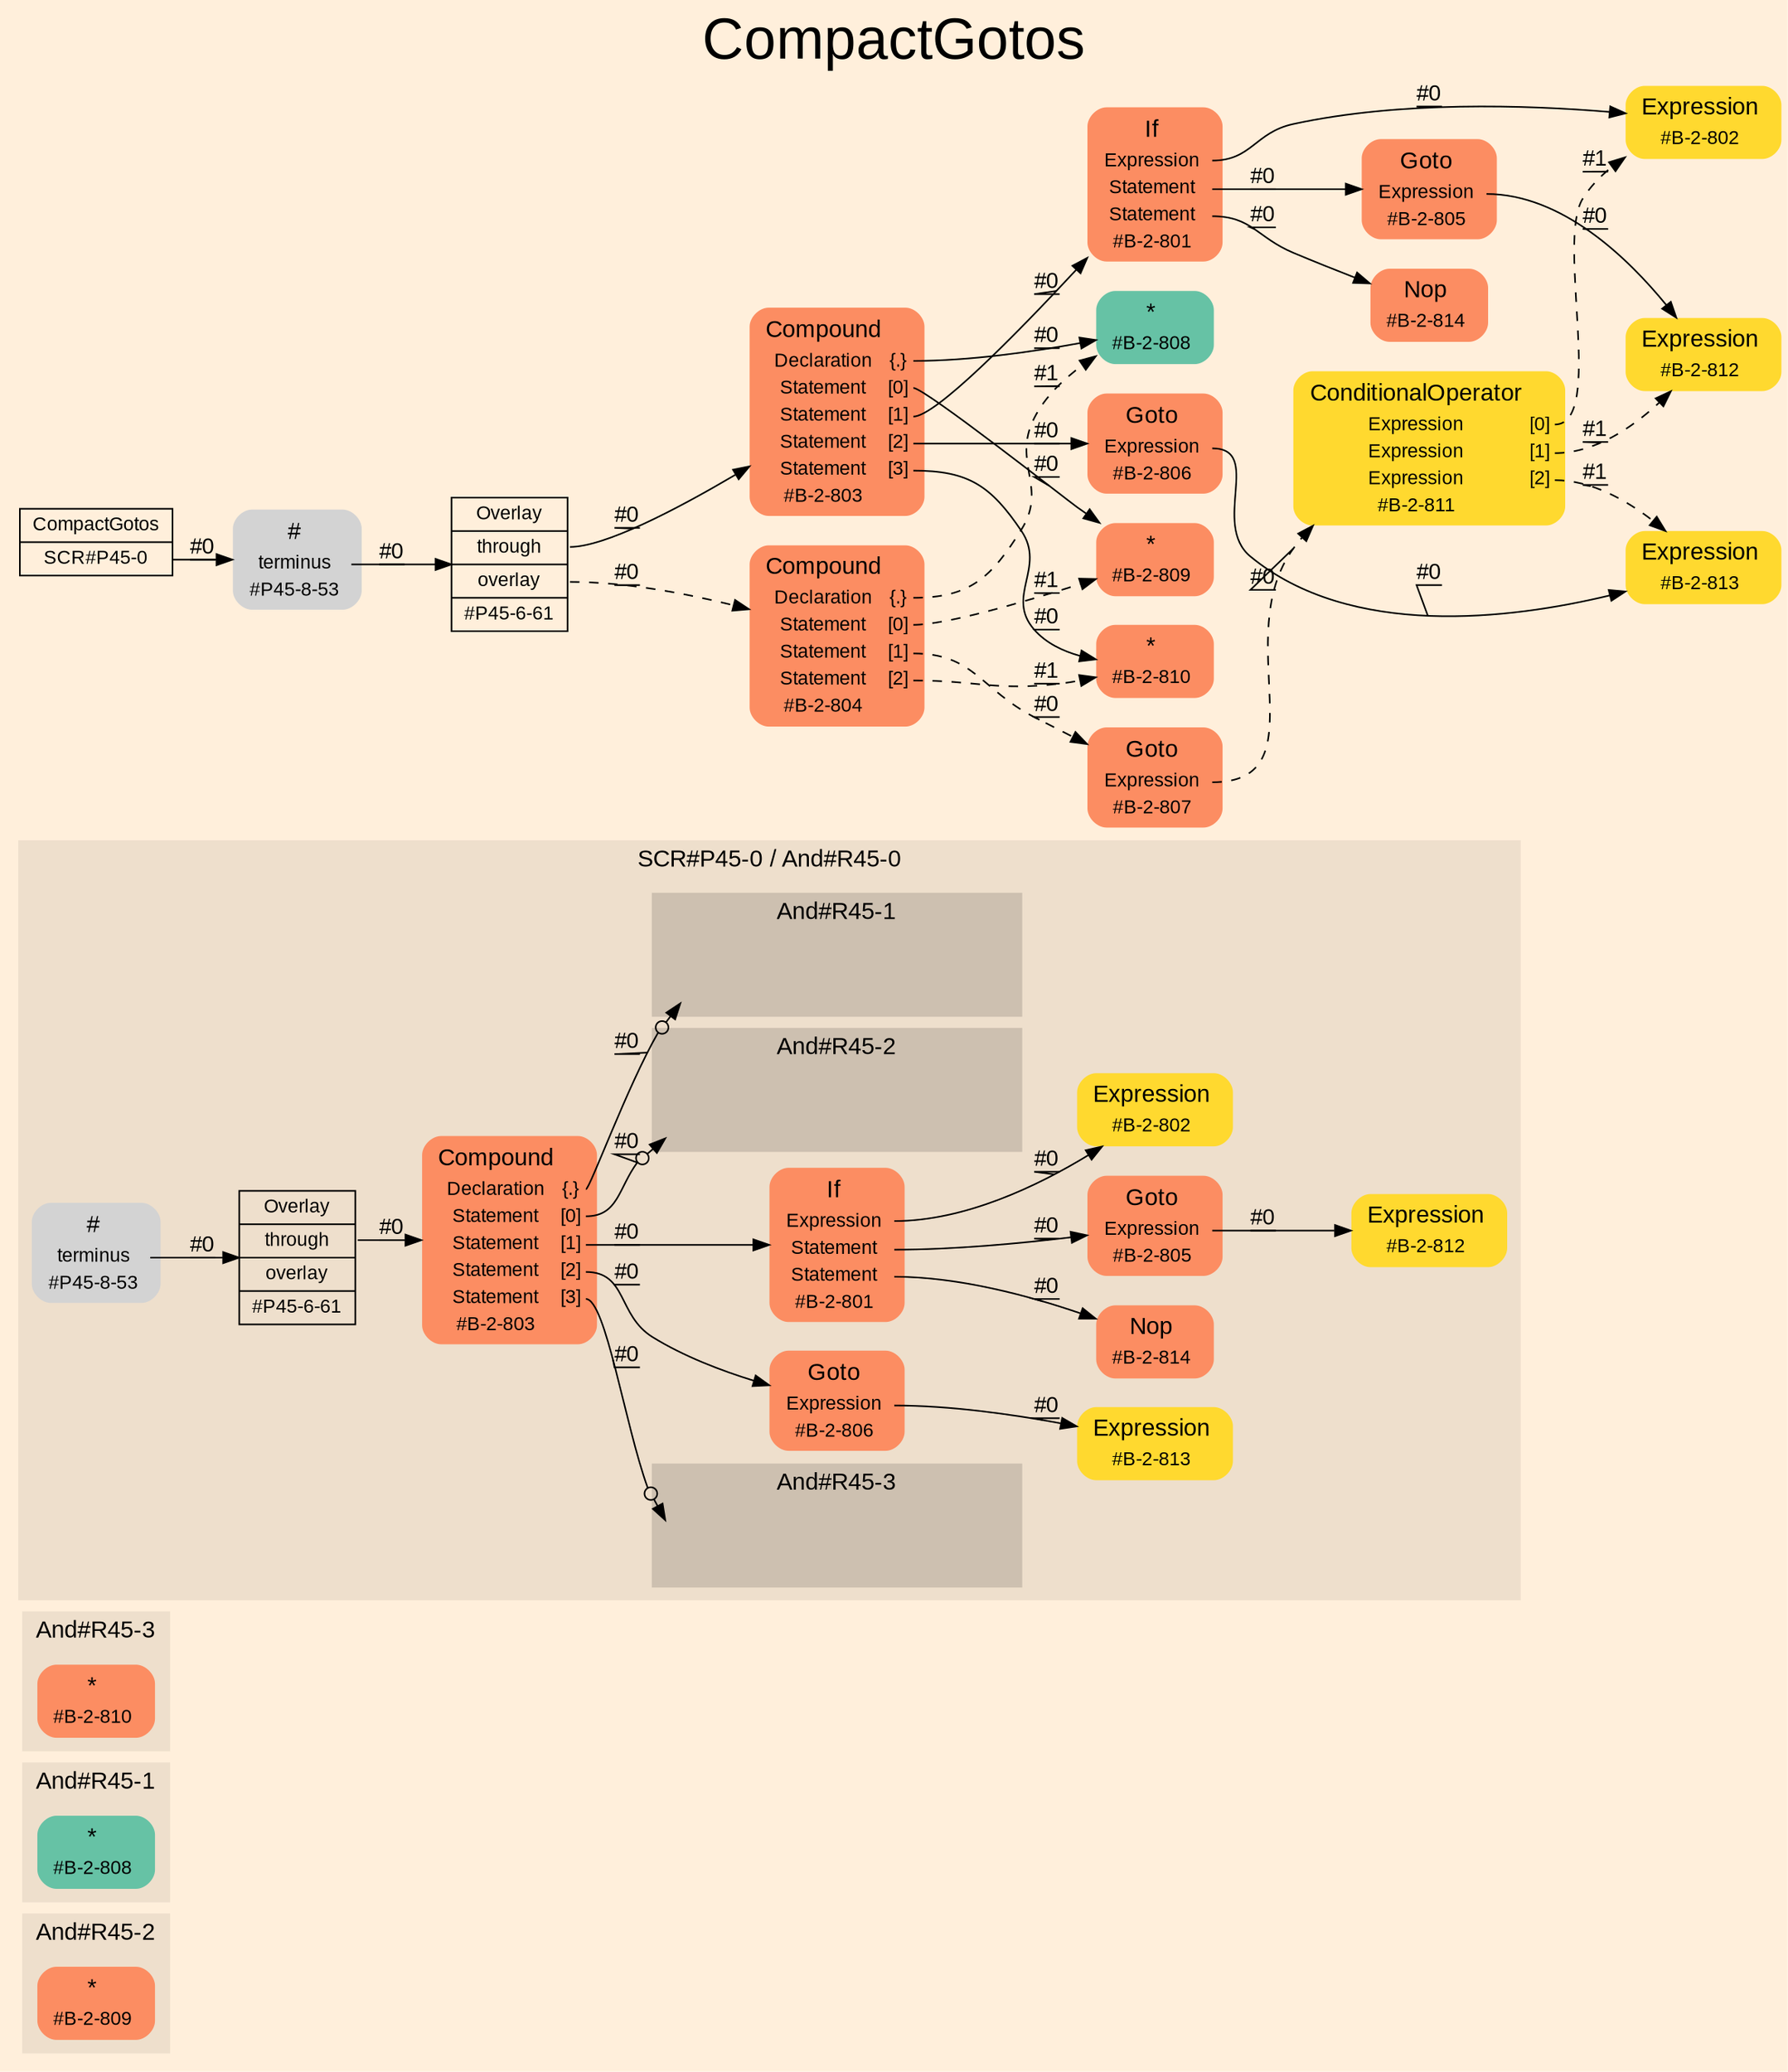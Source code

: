 digraph "CompactGotos" {
label = "CompactGotos"
labelloc = t
fontsize = "36"
graph [
    rankdir = "LR"
    ranksep = 0.3
    bgcolor = antiquewhite1
    color = black
    fontcolor = black
    fontname = "Arial"
];
node [
    fontname = "Arial"
];
edge [
    fontname = "Arial"
];

// -------------------- figure And#R45-2 --------------------
// -------- region And#R45-2 ----------
subgraph "clusterAnd#R45-2" {
    label = "And#R45-2"
    style = "filled"
    color = antiquewhite2
    fontsize = "15"
    "And#R45-2/#B-2-809" [
        // -------- block And#R45-2/#B-2-809 ----------
        shape = "plaintext"
        fillcolor = "/set28/2"
        label = <<TABLE BORDER="0" CELLBORDER="0" CELLSPACING="0">
         <TR><TD><FONT POINT-SIZE="15.0">*</FONT></TD><TD></TD></TR>
         <TR><TD>#B-2-809</TD><TD PORT="port0"></TD></TR>
        </TABLE>>
        style = "rounded,filled"
        fontsize = "12"
    ];
    
}


// -------------------- figure And#R45-1 --------------------
// -------- region And#R45-1 ----------
subgraph "clusterAnd#R45-1" {
    label = "And#R45-1"
    style = "filled"
    color = antiquewhite2
    fontsize = "15"
    "And#R45-1/#B-2-808" [
        // -------- block And#R45-1/#B-2-808 ----------
        shape = "plaintext"
        fillcolor = "/set28/1"
        label = <<TABLE BORDER="0" CELLBORDER="0" CELLSPACING="0">
         <TR><TD><FONT POINT-SIZE="15.0">*</FONT></TD><TD></TD></TR>
         <TR><TD>#B-2-808</TD><TD PORT="port0"></TD></TR>
        </TABLE>>
        style = "rounded,filled"
        fontsize = "12"
    ];
    
}


// -------------------- figure And#R45-3 --------------------
// -------- region And#R45-3 ----------
subgraph "clusterAnd#R45-3" {
    label = "And#R45-3"
    style = "filled"
    color = antiquewhite2
    fontsize = "15"
    "And#R45-3/#B-2-810" [
        // -------- block And#R45-3/#B-2-810 ----------
        shape = "plaintext"
        fillcolor = "/set28/2"
        label = <<TABLE BORDER="0" CELLBORDER="0" CELLSPACING="0">
         <TR><TD><FONT POINT-SIZE="15.0">*</FONT></TD><TD></TD></TR>
         <TR><TD>#B-2-810</TD><TD PORT="port0"></TD></TR>
        </TABLE>>
        style = "rounded,filled"
        fontsize = "12"
    ];
    
}


// -------------------- figure And#R45-0 --------------------
// -------- region And#R45-0 ----------
subgraph "clusterAnd#R45-0" {
    label = "SCR#P45-0 / And#R45-0"
    style = "filled"
    color = antiquewhite2
    fontsize = "15"
    "And#R45-0/#B-2-814" [
        // -------- block And#R45-0/#B-2-814 ----------
        shape = "plaintext"
        fillcolor = "/set28/2"
        label = <<TABLE BORDER="0" CELLBORDER="0" CELLSPACING="0">
         <TR><TD><FONT POINT-SIZE="15.0">Nop</FONT></TD><TD></TD></TR>
         <TR><TD>#B-2-814</TD><TD PORT="port0"></TD></TR>
        </TABLE>>
        style = "rounded,filled"
        fontsize = "12"
    ];
    
    "And#R45-0/#B-2-805" [
        // -------- block And#R45-0/#B-2-805 ----------
        shape = "plaintext"
        fillcolor = "/set28/2"
        label = <<TABLE BORDER="0" CELLBORDER="0" CELLSPACING="0">
         <TR><TD><FONT POINT-SIZE="15.0">Goto</FONT></TD><TD></TD></TR>
         <TR><TD>Expression</TD><TD PORT="port0"></TD></TR>
         <TR><TD>#B-2-805</TD><TD PORT="port1"></TD></TR>
        </TABLE>>
        style = "rounded,filled"
        fontsize = "12"
    ];
    
    "And#R45-0/#B-2-813" [
        // -------- block And#R45-0/#B-2-813 ----------
        shape = "plaintext"
        fillcolor = "/set28/6"
        label = <<TABLE BORDER="0" CELLBORDER="0" CELLSPACING="0">
         <TR><TD><FONT POINT-SIZE="15.0">Expression</FONT></TD><TD></TD></TR>
         <TR><TD>#B-2-813</TD><TD PORT="port0"></TD></TR>
        </TABLE>>
        style = "rounded,filled"
        fontsize = "12"
    ];
    
    "And#R45-0/#B-2-806" [
        // -------- block And#R45-0/#B-2-806 ----------
        shape = "plaintext"
        fillcolor = "/set28/2"
        label = <<TABLE BORDER="0" CELLBORDER="0" CELLSPACING="0">
         <TR><TD><FONT POINT-SIZE="15.0">Goto</FONT></TD><TD></TD></TR>
         <TR><TD>Expression</TD><TD PORT="port0"></TD></TR>
         <TR><TD>#B-2-806</TD><TD PORT="port1"></TD></TR>
        </TABLE>>
        style = "rounded,filled"
        fontsize = "12"
    ];
    
    "And#R45-0/#B-2-812" [
        // -------- block And#R45-0/#B-2-812 ----------
        shape = "plaintext"
        fillcolor = "/set28/6"
        label = <<TABLE BORDER="0" CELLBORDER="0" CELLSPACING="0">
         <TR><TD><FONT POINT-SIZE="15.0">Expression</FONT></TD><TD></TD></TR>
         <TR><TD>#B-2-812</TD><TD PORT="port0"></TD></TR>
        </TABLE>>
        style = "rounded,filled"
        fontsize = "12"
    ];
    
    "And#R45-0/#B-2-801" [
        // -------- block And#R45-0/#B-2-801 ----------
        shape = "plaintext"
        fillcolor = "/set28/2"
        label = <<TABLE BORDER="0" CELLBORDER="0" CELLSPACING="0">
         <TR><TD><FONT POINT-SIZE="15.0">If</FONT></TD><TD></TD></TR>
         <TR><TD>Expression</TD><TD PORT="port0"></TD></TR>
         <TR><TD>Statement</TD><TD PORT="port1"></TD></TR>
         <TR><TD>Statement</TD><TD PORT="port2"></TD></TR>
         <TR><TD>#B-2-801</TD><TD PORT="port3"></TD></TR>
        </TABLE>>
        style = "rounded,filled"
        fontsize = "12"
    ];
    
    "And#R45-0/#B-2-803" [
        // -------- block And#R45-0/#B-2-803 ----------
        shape = "plaintext"
        fillcolor = "/set28/2"
        label = <<TABLE BORDER="0" CELLBORDER="0" CELLSPACING="0">
         <TR><TD><FONT POINT-SIZE="15.0">Compound</FONT></TD><TD></TD></TR>
         <TR><TD>Declaration</TD><TD PORT="port0">{.}</TD></TR>
         <TR><TD>Statement</TD><TD PORT="port1">[0]</TD></TR>
         <TR><TD>Statement</TD><TD PORT="port2">[1]</TD></TR>
         <TR><TD>Statement</TD><TD PORT="port3">[2]</TD></TR>
         <TR><TD>Statement</TD><TD PORT="port4">[3]</TD></TR>
         <TR><TD>#B-2-803</TD><TD PORT="port5"></TD></TR>
        </TABLE>>
        style = "rounded,filled"
        fontsize = "12"
    ];
    
    "And#R45-0/#P45-6-61" [
        // -------- block And#R45-0/#P45-6-61 ----------
        shape = "record"
        fillcolor = antiquewhite2
        label = "<fixed> Overlay | <port0> through | <port1> overlay | <port2> #P45-6-61"
        style = "filled"
        fontsize = "12"
        color = black
        fontcolor = black
    ];
    
    "And#R45-0/#P45-8-53" [
        // -------- block And#R45-0/#P45-8-53 ----------
        shape = "plaintext"
        label = <<TABLE BORDER="0" CELLBORDER="0" CELLSPACING="0">
         <TR><TD><FONT POINT-SIZE="15.0">#</FONT></TD><TD></TD></TR>
         <TR><TD>terminus</TD><TD PORT="port0"></TD></TR>
         <TR><TD>#P45-8-53</TD><TD PORT="port1"></TD></TR>
        </TABLE>>
        style = "rounded,filled"
        fontsize = "12"
    ];
    
    "And#R45-0/#B-2-802" [
        // -------- block And#R45-0/#B-2-802 ----------
        shape = "plaintext"
        fillcolor = "/set28/6"
        label = <<TABLE BORDER="0" CELLBORDER="0" CELLSPACING="0">
         <TR><TD><FONT POINT-SIZE="15.0">Expression</FONT></TD><TD></TD></TR>
         <TR><TD>#B-2-802</TD><TD PORT="port0"></TD></TR>
        </TABLE>>
        style = "rounded,filled"
        fontsize = "12"
    ];
    
    // -------- region And#R45-0/And#R45-1 ----------
    subgraph "clusterAnd#R45-0/And#R45-1" {
        label = "And#R45-1"
        style = "filled"
        color = antiquewhite3
        fontsize = "15"
        "And#R45-0/And#R45-1/#B-2-808" [
            // -------- block And#R45-0/And#R45-1/#B-2-808 ----------
            shape = none
            fillcolor = "/set28/1"
            style = "invisible"
        ];
        
    }
    
    // -------- region And#R45-0/And#R45-2 ----------
    subgraph "clusterAnd#R45-0/And#R45-2" {
        label = "And#R45-2"
        style = "filled"
        color = antiquewhite3
        fontsize = "15"
        "And#R45-0/And#R45-2/#B-2-809" [
            // -------- block And#R45-0/And#R45-2/#B-2-809 ----------
            shape = none
            fillcolor = "/set28/2"
            style = "invisible"
        ];
        
    }
    
    // -------- region And#R45-0/And#R45-3 ----------
    subgraph "clusterAnd#R45-0/And#R45-3" {
        label = "And#R45-3"
        style = "filled"
        color = antiquewhite3
        fontsize = "15"
        "And#R45-0/And#R45-3/#B-2-810" [
            // -------- block And#R45-0/And#R45-3/#B-2-810 ----------
            shape = none
            fillcolor = "/set28/2"
            style = "invisible"
        ];
        
    }
    
}

"And#R45-0/#B-2-805":port0 -> "And#R45-0/#B-2-812" [
    label = "#0"
    decorate = true
    color = black
    fontcolor = black
];

"And#R45-0/#B-2-806":port0 -> "And#R45-0/#B-2-813" [
    label = "#0"
    decorate = true
    color = black
    fontcolor = black
];

"And#R45-0/#B-2-801":port0 -> "And#R45-0/#B-2-802" [
    label = "#0"
    decorate = true
    color = black
    fontcolor = black
];

"And#R45-0/#B-2-801":port1 -> "And#R45-0/#B-2-805" [
    label = "#0"
    decorate = true
    color = black
    fontcolor = black
];

"And#R45-0/#B-2-801":port2 -> "And#R45-0/#B-2-814" [
    label = "#0"
    decorate = true
    color = black
    fontcolor = black
];

"And#R45-0/#B-2-803":port0 -> "And#R45-0/And#R45-1/#B-2-808" [
    arrowhead="normalnoneodot"
    label = "#0"
    decorate = true
    color = black
    fontcolor = black
];

"And#R45-0/#B-2-803":port1 -> "And#R45-0/And#R45-2/#B-2-809" [
    arrowhead="normalnoneodot"
    label = "#0"
    decorate = true
    color = black
    fontcolor = black
];

"And#R45-0/#B-2-803":port2 -> "And#R45-0/#B-2-801" [
    label = "#0"
    decorate = true
    color = black
    fontcolor = black
];

"And#R45-0/#B-2-803":port3 -> "And#R45-0/#B-2-806" [
    label = "#0"
    decorate = true
    color = black
    fontcolor = black
];

"And#R45-0/#B-2-803":port4 -> "And#R45-0/And#R45-3/#B-2-810" [
    arrowhead="normalnoneodot"
    label = "#0"
    decorate = true
    color = black
    fontcolor = black
];

"And#R45-0/#P45-6-61":port0 -> "And#R45-0/#B-2-803" [
    label = "#0"
    decorate = true
    color = black
    fontcolor = black
];

"And#R45-0/#P45-8-53":port0 -> "And#R45-0/#P45-6-61" [
    label = "#0"
    decorate = true
    color = black
    fontcolor = black
];


// -------------------- transformation figure --------------------
"CR#P45-0" [
    // -------- block CR#P45-0 ----------
    shape = "record"
    fillcolor = antiquewhite1
    label = "<fixed> CompactGotos | <port0> SCR#P45-0"
    style = "filled"
    fontsize = "12"
    color = black
    fontcolor = black
];

"#P45-8-53" [
    // -------- block #P45-8-53 ----------
    shape = "plaintext"
    label = <<TABLE BORDER="0" CELLBORDER="0" CELLSPACING="0">
     <TR><TD><FONT POINT-SIZE="15.0">#</FONT></TD><TD></TD></TR>
     <TR><TD>terminus</TD><TD PORT="port0"></TD></TR>
     <TR><TD>#P45-8-53</TD><TD PORT="port1"></TD></TR>
    </TABLE>>
    style = "rounded,filled"
    fontsize = "12"
];

"#P45-6-61" [
    // -------- block #P45-6-61 ----------
    shape = "record"
    fillcolor = antiquewhite1
    label = "<fixed> Overlay | <port0> through | <port1> overlay | <port2> #P45-6-61"
    style = "filled"
    fontsize = "12"
    color = black
    fontcolor = black
];

"#B-2-803" [
    // -------- block #B-2-803 ----------
    shape = "plaintext"
    fillcolor = "/set28/2"
    label = <<TABLE BORDER="0" CELLBORDER="0" CELLSPACING="0">
     <TR><TD><FONT POINT-SIZE="15.0">Compound</FONT></TD><TD></TD></TR>
     <TR><TD>Declaration</TD><TD PORT="port0">{.}</TD></TR>
     <TR><TD>Statement</TD><TD PORT="port1">[0]</TD></TR>
     <TR><TD>Statement</TD><TD PORT="port2">[1]</TD></TR>
     <TR><TD>Statement</TD><TD PORT="port3">[2]</TD></TR>
     <TR><TD>Statement</TD><TD PORT="port4">[3]</TD></TR>
     <TR><TD>#B-2-803</TD><TD PORT="port5"></TD></TR>
    </TABLE>>
    style = "rounded,filled"
    fontsize = "12"
];

"#B-2-808" [
    // -------- block #B-2-808 ----------
    shape = "plaintext"
    fillcolor = "/set28/1"
    label = <<TABLE BORDER="0" CELLBORDER="0" CELLSPACING="0">
     <TR><TD><FONT POINT-SIZE="15.0">*</FONT></TD><TD></TD></TR>
     <TR><TD>#B-2-808</TD><TD PORT="port0"></TD></TR>
    </TABLE>>
    style = "rounded,filled"
    fontsize = "12"
];

"#B-2-809" [
    // -------- block #B-2-809 ----------
    shape = "plaintext"
    fillcolor = "/set28/2"
    label = <<TABLE BORDER="0" CELLBORDER="0" CELLSPACING="0">
     <TR><TD><FONT POINT-SIZE="15.0">*</FONT></TD><TD></TD></TR>
     <TR><TD>#B-2-809</TD><TD PORT="port0"></TD></TR>
    </TABLE>>
    style = "rounded,filled"
    fontsize = "12"
];

"#B-2-801" [
    // -------- block #B-2-801 ----------
    shape = "plaintext"
    fillcolor = "/set28/2"
    label = <<TABLE BORDER="0" CELLBORDER="0" CELLSPACING="0">
     <TR><TD><FONT POINT-SIZE="15.0">If</FONT></TD><TD></TD></TR>
     <TR><TD>Expression</TD><TD PORT="port0"></TD></TR>
     <TR><TD>Statement</TD><TD PORT="port1"></TD></TR>
     <TR><TD>Statement</TD><TD PORT="port2"></TD></TR>
     <TR><TD>#B-2-801</TD><TD PORT="port3"></TD></TR>
    </TABLE>>
    style = "rounded,filled"
    fontsize = "12"
];

"#B-2-802" [
    // -------- block #B-2-802 ----------
    shape = "plaintext"
    fillcolor = "/set28/6"
    label = <<TABLE BORDER="0" CELLBORDER="0" CELLSPACING="0">
     <TR><TD><FONT POINT-SIZE="15.0">Expression</FONT></TD><TD></TD></TR>
     <TR><TD>#B-2-802</TD><TD PORT="port0"></TD></TR>
    </TABLE>>
    style = "rounded,filled"
    fontsize = "12"
];

"#B-2-805" [
    // -------- block #B-2-805 ----------
    shape = "plaintext"
    fillcolor = "/set28/2"
    label = <<TABLE BORDER="0" CELLBORDER="0" CELLSPACING="0">
     <TR><TD><FONT POINT-SIZE="15.0">Goto</FONT></TD><TD></TD></TR>
     <TR><TD>Expression</TD><TD PORT="port0"></TD></TR>
     <TR><TD>#B-2-805</TD><TD PORT="port1"></TD></TR>
    </TABLE>>
    style = "rounded,filled"
    fontsize = "12"
];

"#B-2-812" [
    // -------- block #B-2-812 ----------
    shape = "plaintext"
    fillcolor = "/set28/6"
    label = <<TABLE BORDER="0" CELLBORDER="0" CELLSPACING="0">
     <TR><TD><FONT POINT-SIZE="15.0">Expression</FONT></TD><TD></TD></TR>
     <TR><TD>#B-2-812</TD><TD PORT="port0"></TD></TR>
    </TABLE>>
    style = "rounded,filled"
    fontsize = "12"
];

"#B-2-814" [
    // -------- block #B-2-814 ----------
    shape = "plaintext"
    fillcolor = "/set28/2"
    label = <<TABLE BORDER="0" CELLBORDER="0" CELLSPACING="0">
     <TR><TD><FONT POINT-SIZE="15.0">Nop</FONT></TD><TD></TD></TR>
     <TR><TD>#B-2-814</TD><TD PORT="port0"></TD></TR>
    </TABLE>>
    style = "rounded,filled"
    fontsize = "12"
];

"#B-2-806" [
    // -------- block #B-2-806 ----------
    shape = "plaintext"
    fillcolor = "/set28/2"
    label = <<TABLE BORDER="0" CELLBORDER="0" CELLSPACING="0">
     <TR><TD><FONT POINT-SIZE="15.0">Goto</FONT></TD><TD></TD></TR>
     <TR><TD>Expression</TD><TD PORT="port0"></TD></TR>
     <TR><TD>#B-2-806</TD><TD PORT="port1"></TD></TR>
    </TABLE>>
    style = "rounded,filled"
    fontsize = "12"
];

"#B-2-813" [
    // -------- block #B-2-813 ----------
    shape = "plaintext"
    fillcolor = "/set28/6"
    label = <<TABLE BORDER="0" CELLBORDER="0" CELLSPACING="0">
     <TR><TD><FONT POINT-SIZE="15.0">Expression</FONT></TD><TD></TD></TR>
     <TR><TD>#B-2-813</TD><TD PORT="port0"></TD></TR>
    </TABLE>>
    style = "rounded,filled"
    fontsize = "12"
];

"#B-2-810" [
    // -------- block #B-2-810 ----------
    shape = "plaintext"
    fillcolor = "/set28/2"
    label = <<TABLE BORDER="0" CELLBORDER="0" CELLSPACING="0">
     <TR><TD><FONT POINT-SIZE="15.0">*</FONT></TD><TD></TD></TR>
     <TR><TD>#B-2-810</TD><TD PORT="port0"></TD></TR>
    </TABLE>>
    style = "rounded,filled"
    fontsize = "12"
];

"#B-2-804" [
    // -------- block #B-2-804 ----------
    shape = "plaintext"
    fillcolor = "/set28/2"
    label = <<TABLE BORDER="0" CELLBORDER="0" CELLSPACING="0">
     <TR><TD><FONT POINT-SIZE="15.0">Compound</FONT></TD><TD></TD></TR>
     <TR><TD>Declaration</TD><TD PORT="port0">{.}</TD></TR>
     <TR><TD>Statement</TD><TD PORT="port1">[0]</TD></TR>
     <TR><TD>Statement</TD><TD PORT="port2">[1]</TD></TR>
     <TR><TD>Statement</TD><TD PORT="port3">[2]</TD></TR>
     <TR><TD>#B-2-804</TD><TD PORT="port4"></TD></TR>
    </TABLE>>
    style = "rounded,filled"
    fontsize = "12"
];

"#B-2-807" [
    // -------- block #B-2-807 ----------
    shape = "plaintext"
    fillcolor = "/set28/2"
    label = <<TABLE BORDER="0" CELLBORDER="0" CELLSPACING="0">
     <TR><TD><FONT POINT-SIZE="15.0">Goto</FONT></TD><TD></TD></TR>
     <TR><TD>Expression</TD><TD PORT="port0"></TD></TR>
     <TR><TD>#B-2-807</TD><TD PORT="port1"></TD></TR>
    </TABLE>>
    style = "rounded,filled"
    fontsize = "12"
];

"#B-2-811" [
    // -------- block #B-2-811 ----------
    shape = "plaintext"
    fillcolor = "/set28/6"
    label = <<TABLE BORDER="0" CELLBORDER="0" CELLSPACING="0">
     <TR><TD><FONT POINT-SIZE="15.0">ConditionalOperator</FONT></TD><TD></TD></TR>
     <TR><TD>Expression</TD><TD PORT="port0">[0]</TD></TR>
     <TR><TD>Expression</TD><TD PORT="port1">[1]</TD></TR>
     <TR><TD>Expression</TD><TD PORT="port2">[2]</TD></TR>
     <TR><TD>#B-2-811</TD><TD PORT="port3"></TD></TR>
    </TABLE>>
    style = "rounded,filled"
    fontsize = "12"
];

"CR#P45-0":port0 -> "#P45-8-53" [
    label = "#0"
    decorate = true
    color = black
    fontcolor = black
];

"#P45-8-53":port0 -> "#P45-6-61" [
    label = "#0"
    decorate = true
    color = black
    fontcolor = black
];

"#P45-6-61":port0 -> "#B-2-803" [
    label = "#0"
    decorate = true
    color = black
    fontcolor = black
];

"#P45-6-61":port1 -> "#B-2-804" [
    style="dashed"
    label = "#0"
    decorate = true
    color = black
    fontcolor = black
];

"#B-2-803":port0 -> "#B-2-808" [
    label = "#0"
    decorate = true
    color = black
    fontcolor = black
];

"#B-2-803":port1 -> "#B-2-809" [
    label = "#0"
    decorate = true
    color = black
    fontcolor = black
];

"#B-2-803":port2 -> "#B-2-801" [
    label = "#0"
    decorate = true
    color = black
    fontcolor = black
];

"#B-2-803":port3 -> "#B-2-806" [
    label = "#0"
    decorate = true
    color = black
    fontcolor = black
];

"#B-2-803":port4 -> "#B-2-810" [
    label = "#0"
    decorate = true
    color = black
    fontcolor = black
];

"#B-2-801":port0 -> "#B-2-802" [
    label = "#0"
    decorate = true
    color = black
    fontcolor = black
];

"#B-2-801":port1 -> "#B-2-805" [
    label = "#0"
    decorate = true
    color = black
    fontcolor = black
];

"#B-2-801":port2 -> "#B-2-814" [
    label = "#0"
    decorate = true
    color = black
    fontcolor = black
];

"#B-2-805":port0 -> "#B-2-812" [
    label = "#0"
    decorate = true
    color = black
    fontcolor = black
];

"#B-2-806":port0 -> "#B-2-813" [
    label = "#0"
    decorate = true
    color = black
    fontcolor = black
];

"#B-2-804":port0 -> "#B-2-808" [
    style="dashed"
    label = "#1"
    decorate = true
    color = black
    fontcolor = black
];

"#B-2-804":port1 -> "#B-2-809" [
    style="dashed"
    label = "#1"
    decorate = true
    color = black
    fontcolor = black
];

"#B-2-804":port2 -> "#B-2-807" [
    style="dashed"
    label = "#0"
    decorate = true
    color = black
    fontcolor = black
];

"#B-2-804":port3 -> "#B-2-810" [
    style="dashed"
    label = "#1"
    decorate = true
    color = black
    fontcolor = black
];

"#B-2-807":port0 -> "#B-2-811" [
    style="dashed"
    label = "#0"
    decorate = true
    color = black
    fontcolor = black
];

"#B-2-811":port0 -> "#B-2-802" [
    style="dashed"
    label = "#1"
    decorate = true
    color = black
    fontcolor = black
];

"#B-2-811":port1 -> "#B-2-812" [
    style="dashed"
    label = "#1"
    decorate = true
    color = black
    fontcolor = black
];

"#B-2-811":port2 -> "#B-2-813" [
    style="dashed"
    label = "#1"
    decorate = true
    color = black
    fontcolor = black
];


}
